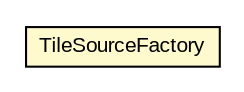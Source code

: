 #!/usr/local/bin/dot
#
# Class diagram 
# Generated by UMLGraph version R5_6-24-gf6e263 (http://www.umlgraph.org/)
#

digraph G {
	edge [fontname="arial",fontsize=10,labelfontname="arial",labelfontsize=10];
	node [fontname="arial",fontsize=10,shape=plaintext];
	nodesep=0.25;
	ranksep=0.5;
	// org.osmdroid.tileprovider.tilesource.TileSourceFactory
	c310736 [label=<<table title="org.osmdroid.tileprovider.tilesource.TileSourceFactory" border="0" cellborder="1" cellspacing="0" cellpadding="2" port="p" bgcolor="lemonChiffon" href="./TileSourceFactory.html">
		<tr><td><table border="0" cellspacing="0" cellpadding="1">
<tr><td align="center" balign="center"> TileSourceFactory </td></tr>
		</table></td></tr>
		</table>>, URL="./TileSourceFactory.html", fontname="arial", fontcolor="black", fontsize=10.0];
}

